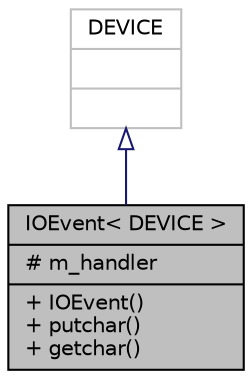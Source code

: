 digraph "IOEvent&lt; DEVICE &gt;"
{
  edge [fontname="Helvetica",fontsize="10",labelfontname="Helvetica",labelfontsize="10"];
  node [fontname="Helvetica",fontsize="10",shape=record];
  Node1 [label="{IOEvent\< DEVICE \>\n|# m_handler\l|+ IOEvent()\l+ putchar()\l+ getchar()\l}",height=0.2,width=0.4,color="black", fillcolor="grey75", style="filled", fontcolor="black"];
  Node2 -> Node1 [dir="back",color="midnightblue",fontsize="10",style="solid",arrowtail="onormal",fontname="Helvetica"];
  Node2 [label="{DEVICE\n||}",height=0.2,width=0.4,color="grey75", fillcolor="white", style="filled"];
}
